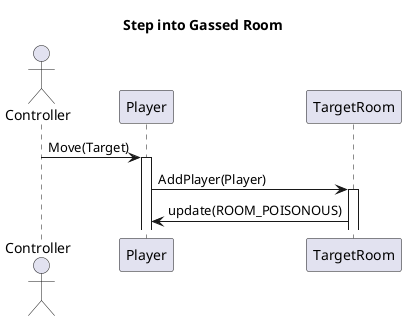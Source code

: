  
@startuml
title Step into Gassed Room
actor Controller
 

 
    Controller -> Player : Move(Target)
activate Player
    Player -> TargetRoom : AddPlayer(Player)
    activate TargetRoom
    TargetRoom -> Player : update(ROOM_POISONOUS)


@enduml